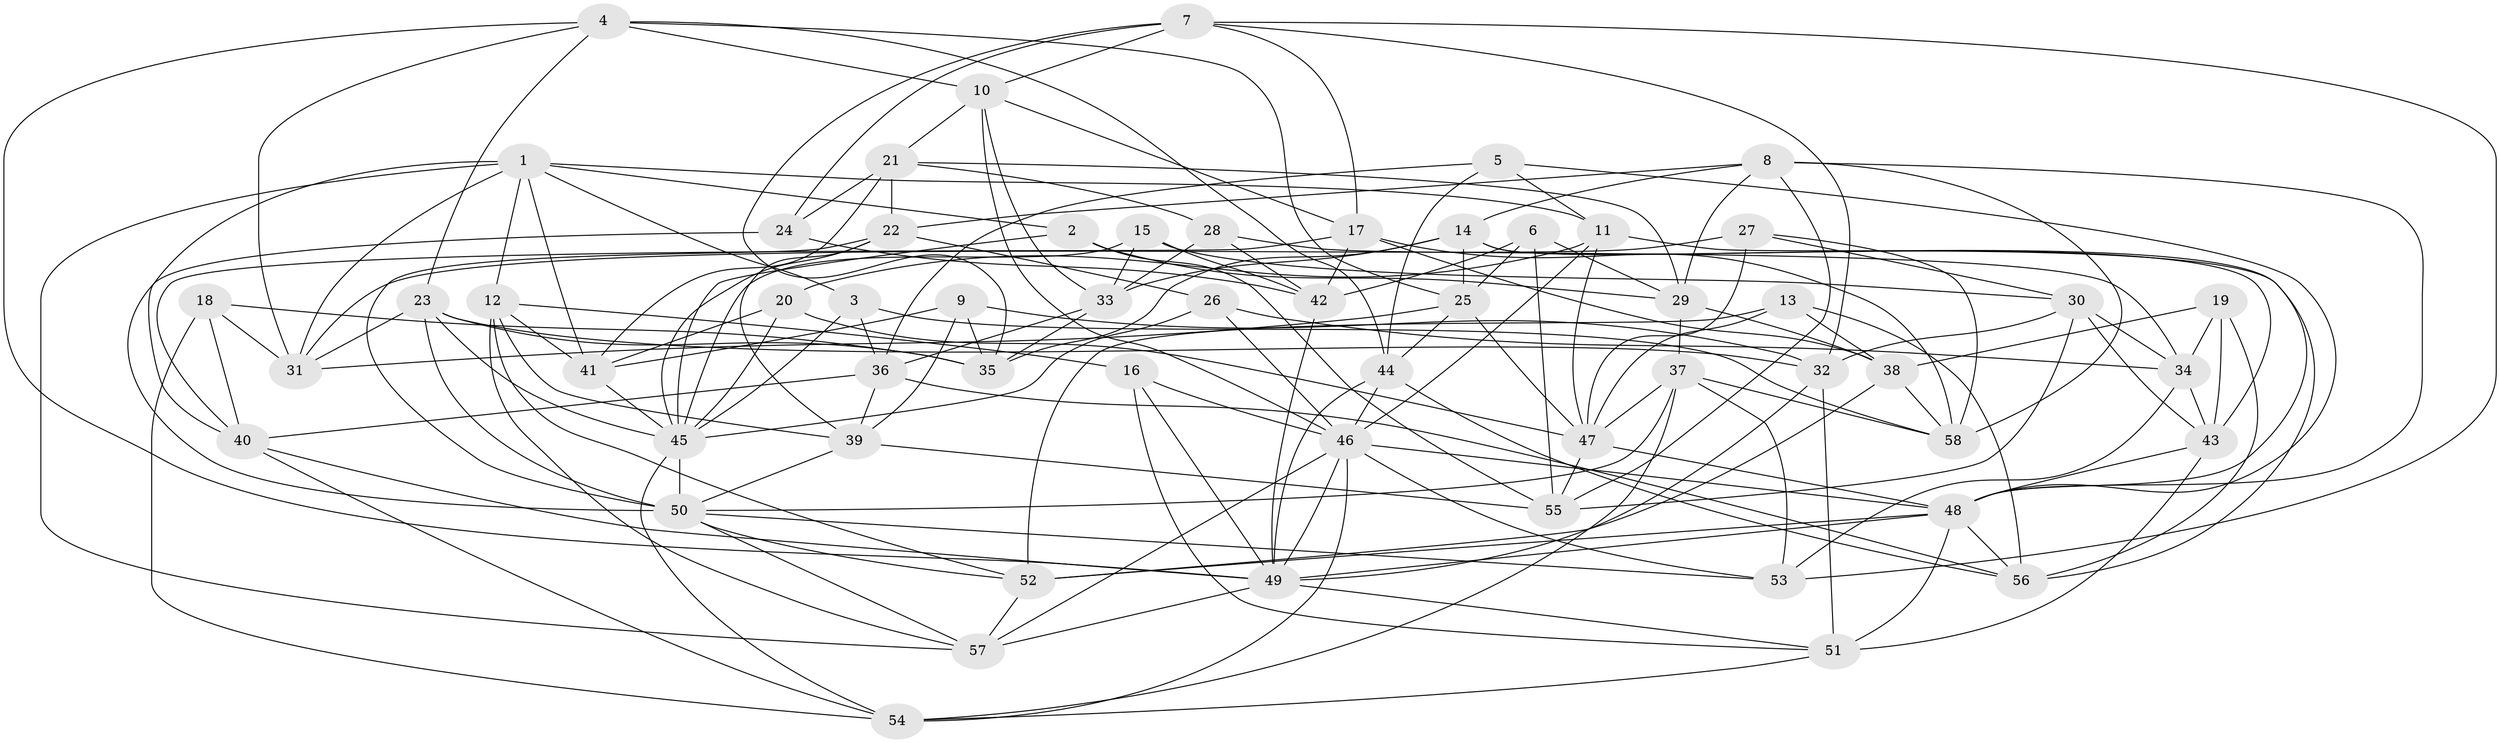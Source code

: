 // original degree distribution, {4: 1.0}
// Generated by graph-tools (version 1.1) at 2025/27/03/09/25 03:27:02]
// undirected, 58 vertices, 170 edges
graph export_dot {
graph [start="1"]
  node [color=gray90,style=filled];
  1;
  2;
  3;
  4;
  5;
  6;
  7;
  8;
  9;
  10;
  11;
  12;
  13;
  14;
  15;
  16;
  17;
  18;
  19;
  20;
  21;
  22;
  23;
  24;
  25;
  26;
  27;
  28;
  29;
  30;
  31;
  32;
  33;
  34;
  35;
  36;
  37;
  38;
  39;
  40;
  41;
  42;
  43;
  44;
  45;
  46;
  47;
  48;
  49;
  50;
  51;
  52;
  53;
  54;
  55;
  56;
  57;
  58;
  1 -- 2 [weight=1.0];
  1 -- 3 [weight=1.0];
  1 -- 11 [weight=1.0];
  1 -- 12 [weight=1.0];
  1 -- 31 [weight=1.0];
  1 -- 40 [weight=1.0];
  1 -- 41 [weight=1.0];
  1 -- 57 [weight=1.0];
  2 -- 29 [weight=1.0];
  2 -- 45 [weight=1.0];
  2 -- 55 [weight=1.0];
  3 -- 36 [weight=1.0];
  3 -- 45 [weight=1.0];
  3 -- 58 [weight=1.0];
  4 -- 10 [weight=1.0];
  4 -- 23 [weight=1.0];
  4 -- 25 [weight=1.0];
  4 -- 31 [weight=1.0];
  4 -- 44 [weight=1.0];
  4 -- 49 [weight=1.0];
  5 -- 11 [weight=1.0];
  5 -- 36 [weight=1.0];
  5 -- 44 [weight=1.0];
  5 -- 48 [weight=1.0];
  6 -- 25 [weight=1.0];
  6 -- 29 [weight=1.0];
  6 -- 42 [weight=1.0];
  6 -- 55 [weight=1.0];
  7 -- 10 [weight=1.0];
  7 -- 17 [weight=1.0];
  7 -- 24 [weight=1.0];
  7 -- 32 [weight=1.0];
  7 -- 35 [weight=1.0];
  7 -- 53 [weight=1.0];
  8 -- 14 [weight=1.0];
  8 -- 22 [weight=1.0];
  8 -- 29 [weight=1.0];
  8 -- 48 [weight=1.0];
  8 -- 55 [weight=1.0];
  8 -- 58 [weight=1.0];
  9 -- 32 [weight=1.0];
  9 -- 35 [weight=1.0];
  9 -- 39 [weight=1.0];
  9 -- 41 [weight=1.0];
  10 -- 17 [weight=1.0];
  10 -- 21 [weight=1.0];
  10 -- 33 [weight=1.0];
  10 -- 46 [weight=1.0];
  11 -- 20 [weight=1.0];
  11 -- 46 [weight=1.0];
  11 -- 47 [weight=1.0];
  11 -- 48 [weight=1.0];
  12 -- 16 [weight=1.0];
  12 -- 39 [weight=1.0];
  12 -- 41 [weight=1.0];
  12 -- 52 [weight=1.0];
  12 -- 57 [weight=1.0];
  13 -- 38 [weight=1.0];
  13 -- 47 [weight=1.0];
  13 -- 52 [weight=1.0];
  13 -- 56 [weight=1.0];
  14 -- 25 [weight=1.0];
  14 -- 33 [weight=1.0];
  14 -- 35 [weight=1.0];
  14 -- 43 [weight=1.0];
  14 -- 56 [weight=1.0];
  15 -- 30 [weight=1.0];
  15 -- 33 [weight=1.0];
  15 -- 42 [weight=1.0];
  15 -- 45 [weight=1.0];
  16 -- 46 [weight=1.0];
  16 -- 49 [weight=1.0];
  16 -- 51 [weight=1.0];
  17 -- 38 [weight=1.0];
  17 -- 40 [weight=1.0];
  17 -- 42 [weight=1.0];
  17 -- 58 [weight=1.0];
  18 -- 31 [weight=1.0];
  18 -- 35 [weight=1.0];
  18 -- 40 [weight=1.0];
  18 -- 54 [weight=1.0];
  19 -- 34 [weight=1.0];
  19 -- 38 [weight=1.0];
  19 -- 43 [weight=1.0];
  19 -- 56 [weight=1.0];
  20 -- 41 [weight=1.0];
  20 -- 45 [weight=1.0];
  20 -- 47 [weight=1.0];
  21 -- 22 [weight=1.0];
  21 -- 24 [weight=1.0];
  21 -- 28 [weight=1.0];
  21 -- 29 [weight=1.0];
  21 -- 41 [weight=1.0];
  22 -- 26 [weight=1.0];
  22 -- 39 [weight=1.0];
  22 -- 45 [weight=1.0];
  22 -- 50 [weight=1.0];
  23 -- 31 [weight=1.0];
  23 -- 32 [weight=1.0];
  23 -- 35 [weight=1.0];
  23 -- 45 [weight=1.0];
  23 -- 50 [weight=1.0];
  24 -- 42 [weight=1.0];
  24 -- 50 [weight=1.0];
  25 -- 31 [weight=1.0];
  25 -- 44 [weight=1.0];
  25 -- 47 [weight=1.0];
  26 -- 34 [weight=1.0];
  26 -- 45 [weight=1.0];
  26 -- 46 [weight=1.0];
  27 -- 30 [weight=1.0];
  27 -- 31 [weight=1.0];
  27 -- 47 [weight=3.0];
  27 -- 58 [weight=1.0];
  28 -- 33 [weight=1.0];
  28 -- 34 [weight=1.0];
  28 -- 42 [weight=1.0];
  29 -- 37 [weight=1.0];
  29 -- 38 [weight=1.0];
  30 -- 32 [weight=1.0];
  30 -- 34 [weight=1.0];
  30 -- 43 [weight=1.0];
  30 -- 55 [weight=1.0];
  32 -- 49 [weight=1.0];
  32 -- 51 [weight=1.0];
  33 -- 35 [weight=1.0];
  33 -- 36 [weight=1.0];
  34 -- 43 [weight=1.0];
  34 -- 53 [weight=1.0];
  36 -- 39 [weight=1.0];
  36 -- 40 [weight=1.0];
  36 -- 56 [weight=1.0];
  37 -- 47 [weight=1.0];
  37 -- 50 [weight=1.0];
  37 -- 53 [weight=1.0];
  37 -- 54 [weight=1.0];
  37 -- 58 [weight=1.0];
  38 -- 52 [weight=1.0];
  38 -- 58 [weight=1.0];
  39 -- 50 [weight=1.0];
  39 -- 55 [weight=1.0];
  40 -- 49 [weight=1.0];
  40 -- 54 [weight=1.0];
  41 -- 45 [weight=1.0];
  42 -- 49 [weight=1.0];
  43 -- 48 [weight=1.0];
  43 -- 51 [weight=1.0];
  44 -- 46 [weight=1.0];
  44 -- 49 [weight=1.0];
  44 -- 56 [weight=1.0];
  45 -- 50 [weight=1.0];
  45 -- 54 [weight=1.0];
  46 -- 48 [weight=1.0];
  46 -- 49 [weight=1.0];
  46 -- 53 [weight=1.0];
  46 -- 54 [weight=1.0];
  46 -- 57 [weight=1.0];
  47 -- 48 [weight=1.0];
  47 -- 55 [weight=1.0];
  48 -- 49 [weight=1.0];
  48 -- 51 [weight=1.0];
  48 -- 52 [weight=1.0];
  48 -- 56 [weight=1.0];
  49 -- 51 [weight=1.0];
  49 -- 57 [weight=1.0];
  50 -- 52 [weight=1.0];
  50 -- 53 [weight=2.0];
  50 -- 57 [weight=1.0];
  51 -- 54 [weight=1.0];
  52 -- 57 [weight=1.0];
}
